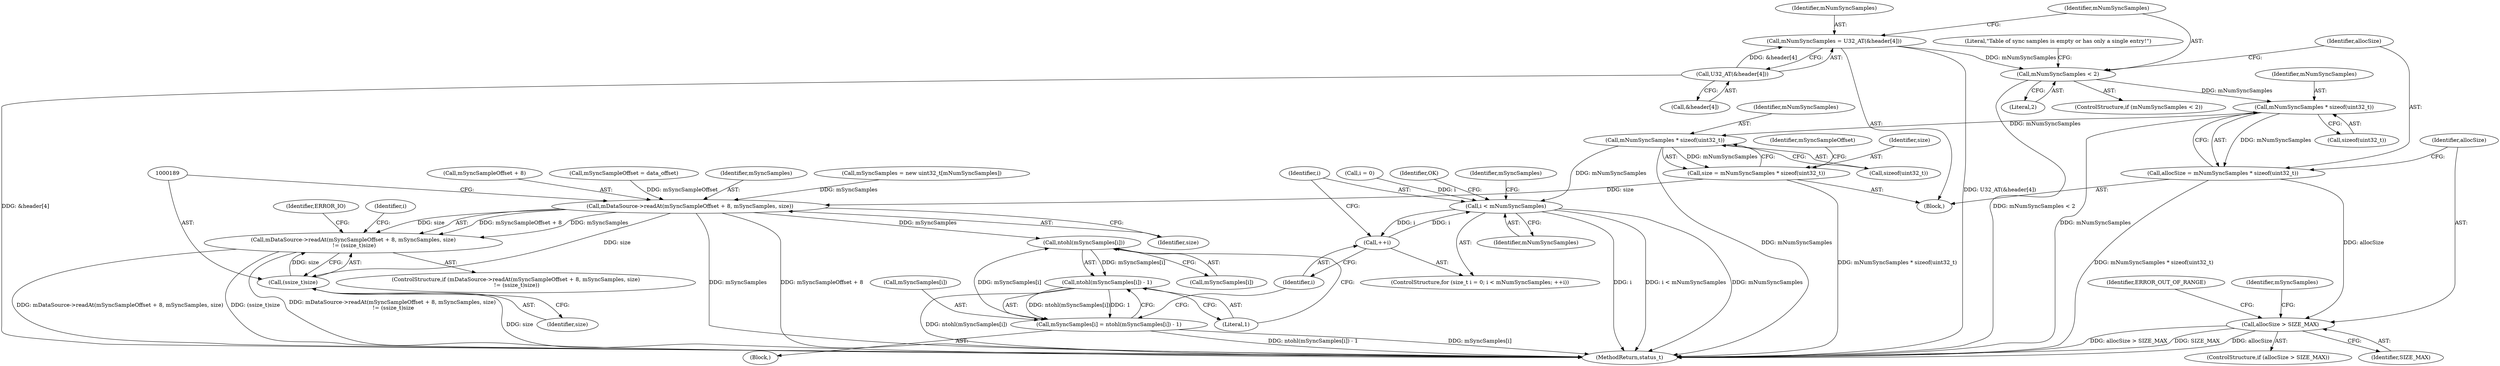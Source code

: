 digraph "0_Android_edd4a76eb4747bd19ed122df46fa46b452c12a0d_0@API" {
"1000158" [label="(Call,mNumSyncSamples * sizeof(uint32_t))"];
"1000149" [label="(Call,mNumSyncSamples < 2)"];
"1000141" [label="(Call,mNumSyncSamples = U32_AT(&header[4]))"];
"1000143" [label="(Call,U32_AT(&header[4]))"];
"1000156" [label="(Call,allocSize = mNumSyncSamples * sizeof(uint32_t))"];
"1000163" [label="(Call,allocSize > SIZE_MAX)"];
"1000176" [label="(Call,mNumSyncSamples * sizeof(uint32_t))"];
"1000174" [label="(Call,size = mNumSyncSamples * sizeof(uint32_t))"];
"1000182" [label="(Call,mDataSource->readAt(mSyncSampleOffset + 8, mSyncSamples, size))"];
"1000181" [label="(Call,mDataSource->readAt(mSyncSampleOffset + 8, mSyncSamples, size)\n != (ssize_t)size)"];
"1000188" [label="(Call,(ssize_t)size)"];
"1000210" [label="(Call,ntohl(mSyncSamples[i]))"];
"1000209" [label="(Call,ntohl(mSyncSamples[i]) - 1)"];
"1000205" [label="(Call,mSyncSamples[i] = ntohl(mSyncSamples[i]) - 1)"];
"1000199" [label="(Call,i < mNumSyncSamples)"];
"1000202" [label="(Call,++i)"];
"1000157" [label="(Identifier,allocSize)"];
"1000175" [label="(Identifier,size)"];
"1000154" [label="(Literal,\"Table of sync samples is empty or has only a single entry!\")"];
"1000141" [label="(Call,mNumSyncSamples = U32_AT(&header[4]))"];
"1000180" [label="(ControlStructure,if (mDataSource->readAt(mSyncSampleOffset + 8, mSyncSamples, size)\n != (ssize_t)size))"];
"1000162" [label="(ControlStructure,if (allocSize > SIZE_MAX))"];
"1000142" [label="(Identifier,mNumSyncSamples)"];
"1000205" [label="(Call,mSyncSamples[i] = ntohl(mSyncSamples[i]) - 1)"];
"1000183" [label="(Call,mSyncSampleOffset + 8)"];
"1000200" [label="(Identifier,i)"];
"1000156" [label="(Call,allocSize = mNumSyncSamples * sizeof(uint32_t))"];
"1000103" [label="(Block,)"];
"1000168" [label="(Identifier,ERROR_OUT_OF_RANGE)"];
"1000115" [label="(Call,mSyncSampleOffset = data_offset)"];
"1000163" [label="(Call,allocSize > SIZE_MAX)"];
"1000186" [label="(Identifier,mSyncSamples)"];
"1000170" [label="(Identifier,mSyncSamples)"];
"1000203" [label="(Identifier,i)"];
"1000176" [label="(Call,mNumSyncSamples * sizeof(uint32_t))"];
"1000177" [label="(Identifier,mNumSyncSamples)"];
"1000150" [label="(Identifier,mNumSyncSamples)"];
"1000151" [label="(Literal,2)"];
"1000206" [label="(Call,mSyncSamples[i])"];
"1000216" [label="(Identifier,OK)"];
"1000164" [label="(Identifier,allocSize)"];
"1000160" [label="(Call,sizeof(uint32_t))"];
"1000174" [label="(Call,size = mNumSyncSamples * sizeof(uint32_t))"];
"1000169" [label="(Call,mSyncSamples = new uint32_t[mNumSyncSamples])"];
"1000209" [label="(Call,ntohl(mSyncSamples[i]) - 1)"];
"1000165" [label="(Identifier,SIZE_MAX)"];
"1000202" [label="(Call,++i)"];
"1000197" [label="(Identifier,i)"];
"1000211" [label="(Call,mSyncSamples[i])"];
"1000149" [label="(Call,mNumSyncSamples < 2)"];
"1000184" [label="(Identifier,mSyncSampleOffset)"];
"1000193" [label="(Identifier,ERROR_IO)"];
"1000187" [label="(Identifier,size)"];
"1000207" [label="(Identifier,mSyncSamples)"];
"1000196" [label="(Call,i = 0)"];
"1000199" [label="(Call,i < mNumSyncSamples)"];
"1000178" [label="(Call,sizeof(uint32_t))"];
"1000201" [label="(Identifier,mNumSyncSamples)"];
"1000158" [label="(Call,mNumSyncSamples * sizeof(uint32_t))"];
"1000214" [label="(Literal,1)"];
"1000204" [label="(Block,)"];
"1000217" [label="(MethodReturn,status_t)"];
"1000148" [label="(ControlStructure,if (mNumSyncSamples < 2))"];
"1000188" [label="(Call,(ssize_t)size)"];
"1000159" [label="(Identifier,mNumSyncSamples)"];
"1000143" [label="(Call,U32_AT(&header[4]))"];
"1000181" [label="(Call,mDataSource->readAt(mSyncSampleOffset + 8, mSyncSamples, size)\n != (ssize_t)size)"];
"1000182" [label="(Call,mDataSource->readAt(mSyncSampleOffset + 8, mSyncSamples, size))"];
"1000194" [label="(ControlStructure,for (size_t i = 0; i < mNumSyncSamples; ++i))"];
"1000190" [label="(Identifier,size)"];
"1000210" [label="(Call,ntohl(mSyncSamples[i]))"];
"1000144" [label="(Call,&header[4])"];
"1000158" -> "1000156"  [label="AST: "];
"1000158" -> "1000160"  [label="CFG: "];
"1000159" -> "1000158"  [label="AST: "];
"1000160" -> "1000158"  [label="AST: "];
"1000156" -> "1000158"  [label="CFG: "];
"1000158" -> "1000217"  [label="DDG: mNumSyncSamples"];
"1000158" -> "1000156"  [label="DDG: mNumSyncSamples"];
"1000149" -> "1000158"  [label="DDG: mNumSyncSamples"];
"1000158" -> "1000176"  [label="DDG: mNumSyncSamples"];
"1000149" -> "1000148"  [label="AST: "];
"1000149" -> "1000151"  [label="CFG: "];
"1000150" -> "1000149"  [label="AST: "];
"1000151" -> "1000149"  [label="AST: "];
"1000154" -> "1000149"  [label="CFG: "];
"1000157" -> "1000149"  [label="CFG: "];
"1000149" -> "1000217"  [label="DDG: mNumSyncSamples < 2"];
"1000141" -> "1000149"  [label="DDG: mNumSyncSamples"];
"1000141" -> "1000103"  [label="AST: "];
"1000141" -> "1000143"  [label="CFG: "];
"1000142" -> "1000141"  [label="AST: "];
"1000143" -> "1000141"  [label="AST: "];
"1000150" -> "1000141"  [label="CFG: "];
"1000141" -> "1000217"  [label="DDG: U32_AT(&header[4])"];
"1000143" -> "1000141"  [label="DDG: &header[4]"];
"1000143" -> "1000144"  [label="CFG: "];
"1000144" -> "1000143"  [label="AST: "];
"1000143" -> "1000217"  [label="DDG: &header[4]"];
"1000156" -> "1000103"  [label="AST: "];
"1000157" -> "1000156"  [label="AST: "];
"1000164" -> "1000156"  [label="CFG: "];
"1000156" -> "1000217"  [label="DDG: mNumSyncSamples * sizeof(uint32_t)"];
"1000156" -> "1000163"  [label="DDG: allocSize"];
"1000163" -> "1000162"  [label="AST: "];
"1000163" -> "1000165"  [label="CFG: "];
"1000164" -> "1000163"  [label="AST: "];
"1000165" -> "1000163"  [label="AST: "];
"1000168" -> "1000163"  [label="CFG: "];
"1000170" -> "1000163"  [label="CFG: "];
"1000163" -> "1000217"  [label="DDG: allocSize"];
"1000163" -> "1000217"  [label="DDG: allocSize > SIZE_MAX"];
"1000163" -> "1000217"  [label="DDG: SIZE_MAX"];
"1000176" -> "1000174"  [label="AST: "];
"1000176" -> "1000178"  [label="CFG: "];
"1000177" -> "1000176"  [label="AST: "];
"1000178" -> "1000176"  [label="AST: "];
"1000174" -> "1000176"  [label="CFG: "];
"1000176" -> "1000217"  [label="DDG: mNumSyncSamples"];
"1000176" -> "1000174"  [label="DDG: mNumSyncSamples"];
"1000176" -> "1000199"  [label="DDG: mNumSyncSamples"];
"1000174" -> "1000103"  [label="AST: "];
"1000175" -> "1000174"  [label="AST: "];
"1000184" -> "1000174"  [label="CFG: "];
"1000174" -> "1000217"  [label="DDG: mNumSyncSamples * sizeof(uint32_t)"];
"1000174" -> "1000182"  [label="DDG: size"];
"1000182" -> "1000181"  [label="AST: "];
"1000182" -> "1000187"  [label="CFG: "];
"1000183" -> "1000182"  [label="AST: "];
"1000186" -> "1000182"  [label="AST: "];
"1000187" -> "1000182"  [label="AST: "];
"1000189" -> "1000182"  [label="CFG: "];
"1000182" -> "1000217"  [label="DDG: mSyncSamples"];
"1000182" -> "1000217"  [label="DDG: mSyncSampleOffset + 8"];
"1000182" -> "1000181"  [label="DDG: mSyncSampleOffset + 8"];
"1000182" -> "1000181"  [label="DDG: mSyncSamples"];
"1000182" -> "1000181"  [label="DDG: size"];
"1000115" -> "1000182"  [label="DDG: mSyncSampleOffset"];
"1000169" -> "1000182"  [label="DDG: mSyncSamples"];
"1000182" -> "1000188"  [label="DDG: size"];
"1000182" -> "1000210"  [label="DDG: mSyncSamples"];
"1000181" -> "1000180"  [label="AST: "];
"1000181" -> "1000188"  [label="CFG: "];
"1000188" -> "1000181"  [label="AST: "];
"1000193" -> "1000181"  [label="CFG: "];
"1000197" -> "1000181"  [label="CFG: "];
"1000181" -> "1000217"  [label="DDG: mDataSource->readAt(mSyncSampleOffset + 8, mSyncSamples, size)\n != (ssize_t)size"];
"1000181" -> "1000217"  [label="DDG: mDataSource->readAt(mSyncSampleOffset + 8, mSyncSamples, size)"];
"1000181" -> "1000217"  [label="DDG: (ssize_t)size"];
"1000188" -> "1000181"  [label="DDG: size"];
"1000188" -> "1000190"  [label="CFG: "];
"1000189" -> "1000188"  [label="AST: "];
"1000190" -> "1000188"  [label="AST: "];
"1000188" -> "1000217"  [label="DDG: size"];
"1000210" -> "1000209"  [label="AST: "];
"1000210" -> "1000211"  [label="CFG: "];
"1000211" -> "1000210"  [label="AST: "];
"1000214" -> "1000210"  [label="CFG: "];
"1000210" -> "1000209"  [label="DDG: mSyncSamples[i]"];
"1000205" -> "1000210"  [label="DDG: mSyncSamples[i]"];
"1000209" -> "1000205"  [label="AST: "];
"1000209" -> "1000214"  [label="CFG: "];
"1000214" -> "1000209"  [label="AST: "];
"1000205" -> "1000209"  [label="CFG: "];
"1000209" -> "1000217"  [label="DDG: ntohl(mSyncSamples[i])"];
"1000209" -> "1000205"  [label="DDG: ntohl(mSyncSamples[i])"];
"1000209" -> "1000205"  [label="DDG: 1"];
"1000205" -> "1000204"  [label="AST: "];
"1000206" -> "1000205"  [label="AST: "];
"1000203" -> "1000205"  [label="CFG: "];
"1000205" -> "1000217"  [label="DDG: ntohl(mSyncSamples[i]) - 1"];
"1000205" -> "1000217"  [label="DDG: mSyncSamples[i]"];
"1000199" -> "1000194"  [label="AST: "];
"1000199" -> "1000201"  [label="CFG: "];
"1000200" -> "1000199"  [label="AST: "];
"1000201" -> "1000199"  [label="AST: "];
"1000207" -> "1000199"  [label="CFG: "];
"1000216" -> "1000199"  [label="CFG: "];
"1000199" -> "1000217"  [label="DDG: mNumSyncSamples"];
"1000199" -> "1000217"  [label="DDG: i"];
"1000199" -> "1000217"  [label="DDG: i < mNumSyncSamples"];
"1000202" -> "1000199"  [label="DDG: i"];
"1000196" -> "1000199"  [label="DDG: i"];
"1000199" -> "1000202"  [label="DDG: i"];
"1000202" -> "1000194"  [label="AST: "];
"1000202" -> "1000203"  [label="CFG: "];
"1000203" -> "1000202"  [label="AST: "];
"1000200" -> "1000202"  [label="CFG: "];
}
